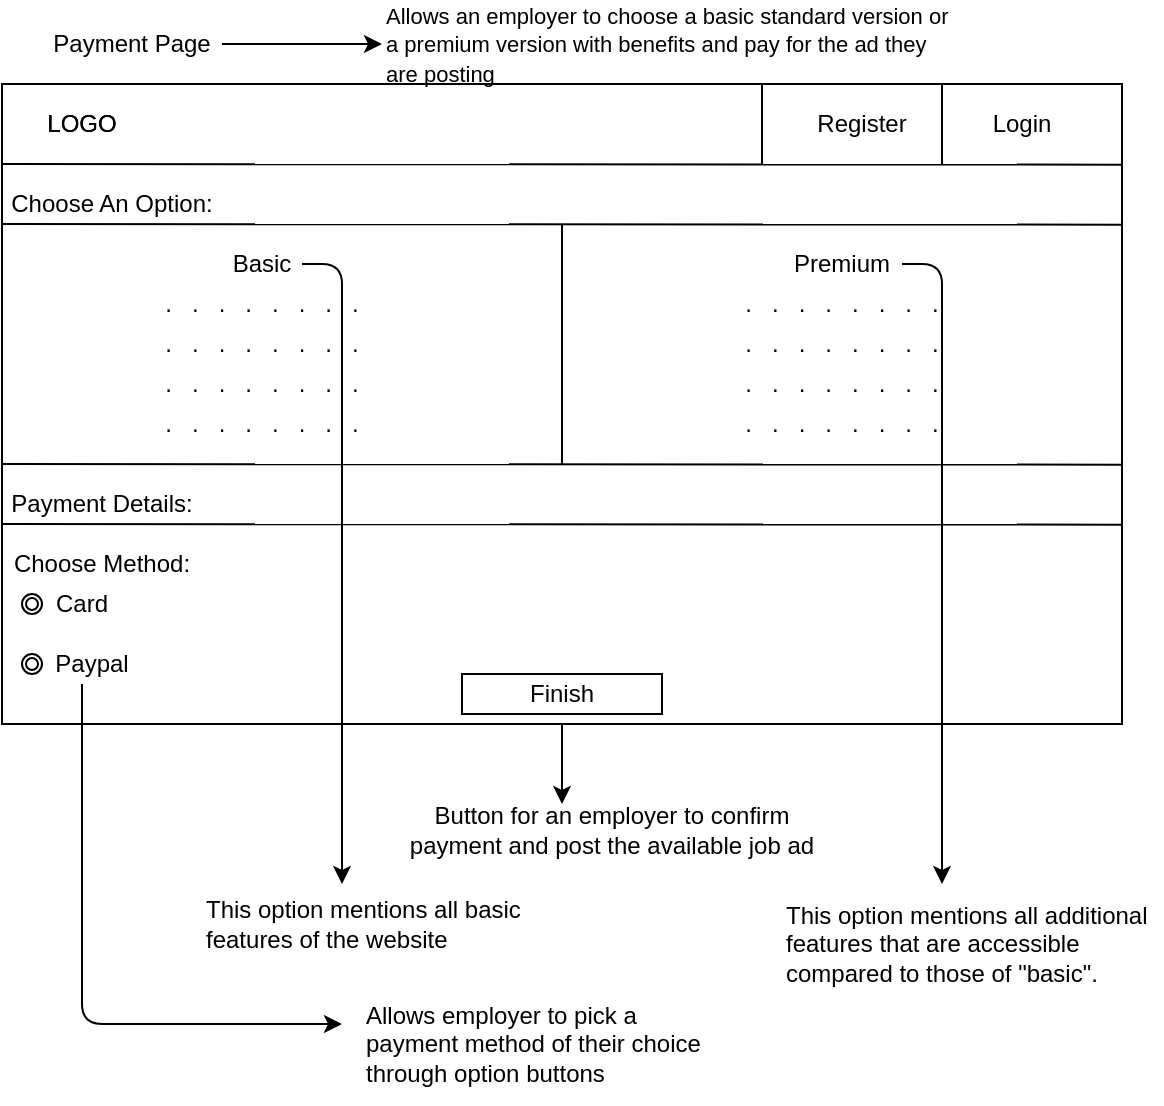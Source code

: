 <mxfile version="13.0.2" type="device"><diagram id="3V9UdxNwh1rzFDZtQjWN" name="Page-1"><mxGraphModel dx="1022" dy="1589" grid="0" gridSize="10" guides="1" tooltips="1" connect="1" arrows="1" fold="1" page="1" pageScale="1" pageWidth="827" pageHeight="1169" math="0" shadow="0"><root><mxCell id="0"/><mxCell id="1" parent="0"/><mxCell id="5WTob6irXs2WvF5uHMCh-1" value="" style="rounded=0;whiteSpace=wrap;html=1;" vertex="1" parent="1"><mxGeometry x="40" y="40" width="560" height="320" as="geometry"/></mxCell><mxCell id="5WTob6irXs2WvF5uHMCh-2" value="" style="endArrow=none;html=1;entryX=1;entryY=0.126;entryDx=0;entryDy=0;entryPerimeter=0;" edge="1" parent="1"><mxGeometry width="50" height="50" relative="1" as="geometry"><mxPoint x="40" y="80" as="sourcePoint"/><mxPoint x="600" y="80.32" as="targetPoint"/></mxGeometry></mxCell><mxCell id="5WTob6irXs2WvF5uHMCh-3" value="" style="endArrow=none;html=1;entryX=1;entryY=0.126;entryDx=0;entryDy=0;entryPerimeter=0;" edge="1" parent="1"><mxGeometry width="50" height="50" relative="1" as="geometry"><mxPoint x="40" y="110" as="sourcePoint"/><mxPoint x="600" y="110.32" as="targetPoint"/></mxGeometry></mxCell><mxCell id="5WTob6irXs2WvF5uHMCh-4" value="" style="endArrow=none;html=1;entryX=1;entryY=0.126;entryDx=0;entryDy=0;entryPerimeter=0;" edge="1" parent="1"><mxGeometry width="50" height="50" relative="1" as="geometry"><mxPoint x="40" y="260" as="sourcePoint"/><mxPoint x="600" y="260.32" as="targetPoint"/></mxGeometry></mxCell><mxCell id="5WTob6irXs2WvF5uHMCh-5" value="" style="endArrow=none;html=1;entryX=1;entryY=0.126;entryDx=0;entryDy=0;entryPerimeter=0;" edge="1" parent="1"><mxGeometry width="50" height="50" relative="1" as="geometry"><mxPoint x="40" y="230" as="sourcePoint"/><mxPoint x="600" y="230.32" as="targetPoint"/></mxGeometry></mxCell><mxCell id="5WTob6irXs2WvF5uHMCh-7" value="" style="endArrow=none;html=1;" edge="1" parent="1"><mxGeometry width="50" height="50" relative="1" as="geometry"><mxPoint x="320" y="230" as="sourcePoint"/><mxPoint x="320" y="110" as="targetPoint"/></mxGeometry></mxCell><mxCell id="5WTob6irXs2WvF5uHMCh-8" value="LOGO" style="text;html=1;strokeColor=none;fillColor=none;align=center;verticalAlign=middle;whiteSpace=wrap;rounded=0;" vertex="1" parent="1"><mxGeometry x="60" y="50" width="40" height="20" as="geometry"/></mxCell><mxCell id="5WTob6irXs2WvF5uHMCh-9" value="LOGO" style="text;html=1;strokeColor=none;fillColor=none;align=center;verticalAlign=middle;whiteSpace=wrap;rounded=0;" vertex="1" parent="1"><mxGeometry x="60" y="50" width="40" height="20" as="geometry"/></mxCell><mxCell id="5WTob6irXs2WvF5uHMCh-10" value="Register" style="text;html=1;strokeColor=none;fillColor=none;align=center;verticalAlign=middle;whiteSpace=wrap;rounded=0;" vertex="1" parent="1"><mxGeometry x="450" y="50" width="40" height="20" as="geometry"/></mxCell><mxCell id="5WTob6irXs2WvF5uHMCh-11" value="Login" style="text;html=1;strokeColor=none;fillColor=none;align=center;verticalAlign=middle;whiteSpace=wrap;rounded=0;" vertex="1" parent="1"><mxGeometry x="530" y="50" width="40" height="20" as="geometry"/></mxCell><mxCell id="5WTob6irXs2WvF5uHMCh-12" value="" style="endArrow=none;html=1;" edge="1" parent="1"><mxGeometry width="50" height="50" relative="1" as="geometry"><mxPoint x="420" y="80" as="sourcePoint"/><mxPoint x="420" y="40" as="targetPoint"/></mxGeometry></mxCell><mxCell id="5WTob6irXs2WvF5uHMCh-13" value="" style="endArrow=none;html=1;" edge="1" parent="1"><mxGeometry width="50" height="50" relative="1" as="geometry"><mxPoint x="510" y="80" as="sourcePoint"/><mxPoint x="510" y="40" as="targetPoint"/></mxGeometry></mxCell><mxCell id="5WTob6irXs2WvF5uHMCh-14" value="Choose An Option:" style="text;html=1;strokeColor=none;fillColor=none;align=center;verticalAlign=middle;whiteSpace=wrap;rounded=0;" vertex="1" parent="1"><mxGeometry x="40" y="90" width="110" height="20" as="geometry"/></mxCell><mxCell id="5WTob6irXs2WvF5uHMCh-15" value="Basic" style="text;html=1;strokeColor=none;fillColor=none;align=center;verticalAlign=middle;whiteSpace=wrap;rounded=0;" vertex="1" parent="1"><mxGeometry x="150" y="120" width="40" height="20" as="geometry"/></mxCell><mxCell id="5WTob6irXs2WvF5uHMCh-18" value="Premium" style="text;html=1;strokeColor=none;fillColor=none;align=center;verticalAlign=middle;whiteSpace=wrap;rounded=0;" vertex="1" parent="1"><mxGeometry x="440" y="120" width="40" height="20" as="geometry"/></mxCell><mxCell id="5WTob6irXs2WvF5uHMCh-19" value=".&amp;nbsp; &amp;nbsp;.&amp;nbsp; &amp;nbsp;.&amp;nbsp; &amp;nbsp;.&amp;nbsp; &amp;nbsp;.&amp;nbsp; &amp;nbsp;.&amp;nbsp; &amp;nbsp;.&amp;nbsp; &amp;nbsp;." style="text;html=1;strokeColor=none;fillColor=none;align=center;verticalAlign=middle;whiteSpace=wrap;rounded=0;" vertex="1" parent="1"><mxGeometry x="110" y="140" width="120" height="20" as="geometry"/></mxCell><mxCell id="5WTob6irXs2WvF5uHMCh-20" value=".&amp;nbsp; &amp;nbsp;.&amp;nbsp; &amp;nbsp;.&amp;nbsp; &amp;nbsp;.&amp;nbsp; &amp;nbsp;.&amp;nbsp; &amp;nbsp;.&amp;nbsp; &amp;nbsp;.&amp;nbsp; &amp;nbsp;." style="text;html=1;strokeColor=none;fillColor=none;align=center;verticalAlign=middle;whiteSpace=wrap;rounded=0;" vertex="1" parent="1"><mxGeometry x="110" y="160" width="120" height="20" as="geometry"/></mxCell><mxCell id="5WTob6irXs2WvF5uHMCh-21" value=".&amp;nbsp; &amp;nbsp;.&amp;nbsp; &amp;nbsp;.&amp;nbsp; &amp;nbsp;.&amp;nbsp; &amp;nbsp;.&amp;nbsp; &amp;nbsp;.&amp;nbsp; &amp;nbsp;.&amp;nbsp; &amp;nbsp;." style="text;html=1;strokeColor=none;fillColor=none;align=center;verticalAlign=middle;whiteSpace=wrap;rounded=0;" vertex="1" parent="1"><mxGeometry x="110" y="180" width="120" height="20" as="geometry"/></mxCell><mxCell id="5WTob6irXs2WvF5uHMCh-25" value=".&amp;nbsp; &amp;nbsp;.&amp;nbsp; &amp;nbsp;.&amp;nbsp; &amp;nbsp;.&amp;nbsp; &amp;nbsp;.&amp;nbsp; &amp;nbsp;.&amp;nbsp; &amp;nbsp;.&amp;nbsp; &amp;nbsp;." style="text;html=1;strokeColor=none;fillColor=none;align=center;verticalAlign=middle;whiteSpace=wrap;rounded=0;" vertex="1" parent="1"><mxGeometry x="110" y="200" width="120" height="20" as="geometry"/></mxCell><mxCell id="5WTob6irXs2WvF5uHMCh-32" value=".&amp;nbsp; &amp;nbsp;.&amp;nbsp; &amp;nbsp;.&amp;nbsp; &amp;nbsp;.&amp;nbsp; &amp;nbsp;.&amp;nbsp; &amp;nbsp;.&amp;nbsp; &amp;nbsp;.&amp;nbsp; &amp;nbsp;." style="text;html=1;strokeColor=none;fillColor=none;align=center;verticalAlign=middle;whiteSpace=wrap;rounded=0;" vertex="1" parent="1"><mxGeometry x="400" y="200" width="120" height="20" as="geometry"/></mxCell><mxCell id="5WTob6irXs2WvF5uHMCh-33" value=".&amp;nbsp; &amp;nbsp;.&amp;nbsp; &amp;nbsp;.&amp;nbsp; &amp;nbsp;.&amp;nbsp; &amp;nbsp;.&amp;nbsp; &amp;nbsp;.&amp;nbsp; &amp;nbsp;.&amp;nbsp; &amp;nbsp;." style="text;html=1;strokeColor=none;fillColor=none;align=center;verticalAlign=middle;whiteSpace=wrap;rounded=0;" vertex="1" parent="1"><mxGeometry x="400" y="180" width="120" height="20" as="geometry"/></mxCell><mxCell id="5WTob6irXs2WvF5uHMCh-34" value=".&amp;nbsp; &amp;nbsp;.&amp;nbsp; &amp;nbsp;.&amp;nbsp; &amp;nbsp;.&amp;nbsp; &amp;nbsp;.&amp;nbsp; &amp;nbsp;.&amp;nbsp; &amp;nbsp;.&amp;nbsp; &amp;nbsp;." style="text;html=1;strokeColor=none;fillColor=none;align=center;verticalAlign=middle;whiteSpace=wrap;rounded=0;" vertex="1" parent="1"><mxGeometry x="400" y="140" width="120" height="20" as="geometry"/></mxCell><mxCell id="5WTob6irXs2WvF5uHMCh-35" value=".&amp;nbsp; &amp;nbsp;.&amp;nbsp; &amp;nbsp;.&amp;nbsp; &amp;nbsp;.&amp;nbsp; &amp;nbsp;.&amp;nbsp; &amp;nbsp;.&amp;nbsp; &amp;nbsp;.&amp;nbsp; &amp;nbsp;." style="text;html=1;strokeColor=none;fillColor=none;align=center;verticalAlign=middle;whiteSpace=wrap;rounded=0;" vertex="1" parent="1"><mxGeometry x="400" y="160" width="120" height="20" as="geometry"/></mxCell><mxCell id="5WTob6irXs2WvF5uHMCh-37" value="Payment Details:" style="text;html=1;strokeColor=none;fillColor=none;align=center;verticalAlign=middle;whiteSpace=wrap;rounded=0;" vertex="1" parent="1"><mxGeometry x="40" y="240" width="100" height="20" as="geometry"/></mxCell><mxCell id="5WTob6irXs2WvF5uHMCh-38" value="Choose Method:" style="text;html=1;strokeColor=none;fillColor=none;align=center;verticalAlign=middle;whiteSpace=wrap;rounded=0;" vertex="1" parent="1"><mxGeometry x="40" y="270" width="100" height="20" as="geometry"/></mxCell><mxCell id="5WTob6irXs2WvF5uHMCh-39" value="Card" style="text;html=1;strokeColor=none;fillColor=none;align=center;verticalAlign=middle;whiteSpace=wrap;rounded=0;" vertex="1" parent="1"><mxGeometry x="60" y="290" width="40" height="20" as="geometry"/></mxCell><mxCell id="5WTob6irXs2WvF5uHMCh-40" value="Paypal" style="text;html=1;strokeColor=none;fillColor=none;align=center;verticalAlign=middle;whiteSpace=wrap;rounded=0;" vertex="1" parent="1"><mxGeometry x="60" y="320" width="50" height="20" as="geometry"/></mxCell><mxCell id="5WTob6irXs2WvF5uHMCh-44" value="" style="ellipse;shape=doubleEllipse;whiteSpace=wrap;html=1;aspect=fixed;" vertex="1" parent="1"><mxGeometry x="50" y="295" width="10" height="10" as="geometry"/></mxCell><mxCell id="5WTob6irXs2WvF5uHMCh-45" value="" style="ellipse;shape=doubleEllipse;whiteSpace=wrap;html=1;aspect=fixed;" vertex="1" parent="1"><mxGeometry x="50" y="325" width="10" height="10" as="geometry"/></mxCell><mxCell id="5WTob6irXs2WvF5uHMCh-49" value="" style="rounded=0;whiteSpace=wrap;html=1;" vertex="1" parent="1"><mxGeometry x="270" y="335" width="100" height="20" as="geometry"/></mxCell><mxCell id="5WTob6irXs2WvF5uHMCh-50" value="Finish" style="text;html=1;strokeColor=none;fillColor=none;align=center;verticalAlign=middle;whiteSpace=wrap;rounded=0;" vertex="1" parent="1"><mxGeometry x="300" y="335" width="40" height="20" as="geometry"/></mxCell><mxCell id="5WTob6irXs2WvF5uHMCh-52" value="Payment Page" style="text;html=1;strokeColor=none;fillColor=none;align=center;verticalAlign=middle;whiteSpace=wrap;rounded=0;" vertex="1" parent="1"><mxGeometry x="50" y="10" width="110" height="20" as="geometry"/></mxCell><mxCell id="5WTob6irXs2WvF5uHMCh-53" value="&lt;font style=&quot;font-size: 11px&quot;&gt;Allows an employer to choose a basic standard version or a premium version with benefits and&amp;nbsp;&lt;/font&gt;&lt;span style=&quot;font-size: 11px&quot;&gt;pay for the ad they are posting&lt;/span&gt;" style="text;html=1;strokeColor=none;fillColor=none;align=left;verticalAlign=middle;whiteSpace=wrap;rounded=0;" vertex="1" parent="1"><mxGeometry x="230" y="10" width="290" height="20" as="geometry"/></mxCell><mxCell id="5WTob6irXs2WvF5uHMCh-54" value="" style="endArrow=classic;html=1;entryX=0;entryY=0.5;entryDx=0;entryDy=0;" edge="1" parent="1" target="5WTob6irXs2WvF5uHMCh-53"><mxGeometry width="50" height="50" relative="1" as="geometry"><mxPoint x="150" y="20" as="sourcePoint"/><mxPoint x="200" y="-30" as="targetPoint"/></mxGeometry></mxCell><mxCell id="5WTob6irXs2WvF5uHMCh-56" value="" style="endArrow=classic;html=1;" edge="1" parent="1"><mxGeometry width="50" height="50" relative="1" as="geometry"><mxPoint x="190" y="130" as="sourcePoint"/><mxPoint x="210" y="440" as="targetPoint"/><Array as="points"><mxPoint x="210" y="130"/></Array></mxGeometry></mxCell><mxCell id="5WTob6irXs2WvF5uHMCh-57" value="" style="endArrow=classic;html=1;" edge="1" parent="1"><mxGeometry width="50" height="50" relative="1" as="geometry"><mxPoint x="490" y="130" as="sourcePoint"/><mxPoint x="510" y="440" as="targetPoint"/><Array as="points"><mxPoint x="510" y="130"/></Array></mxGeometry></mxCell><mxCell id="5WTob6irXs2WvF5uHMCh-58" value="This option mentions all basic features of the website" style="text;html=1;strokeColor=none;fillColor=none;align=left;verticalAlign=middle;whiteSpace=wrap;rounded=0;" vertex="1" parent="1"><mxGeometry x="140" y="445" width="160" height="30" as="geometry"/></mxCell><mxCell id="5WTob6irXs2WvF5uHMCh-60" value="This option mentions all additional features that are accessible compared to those of &quot;basic&quot;.&amp;nbsp;" style="text;html=1;strokeColor=none;fillColor=none;align=left;verticalAlign=middle;whiteSpace=wrap;rounded=0;" vertex="1" parent="1"><mxGeometry x="430" y="445" width="190" height="50" as="geometry"/></mxCell><mxCell id="5WTob6irXs2WvF5uHMCh-61" value="" style="endArrow=classic;html=1;" edge="1" parent="1"><mxGeometry width="50" height="50" relative="1" as="geometry"><mxPoint x="80" y="340" as="sourcePoint"/><mxPoint x="210" y="510" as="targetPoint"/><Array as="points"><mxPoint x="80" y="510"/></Array></mxGeometry></mxCell><mxCell id="5WTob6irXs2WvF5uHMCh-62" value="Allows employer to pick a payment method of their choice through option buttons" style="text;html=1;strokeColor=none;fillColor=none;align=left;verticalAlign=middle;whiteSpace=wrap;rounded=0;" vertex="1" parent="1"><mxGeometry x="220" y="490" width="170" height="60" as="geometry"/></mxCell><mxCell id="5WTob6irXs2WvF5uHMCh-63" value="" style="endArrow=classic;html=1;" edge="1" parent="1"><mxGeometry width="50" height="50" relative="1" as="geometry"><mxPoint x="320" y="360" as="sourcePoint"/><mxPoint x="320" y="400" as="targetPoint"/></mxGeometry></mxCell><mxCell id="5WTob6irXs2WvF5uHMCh-64" value="Button for an employer to confirm payment and post the available job ad" style="text;html=1;strokeColor=none;fillColor=none;align=center;verticalAlign=middle;whiteSpace=wrap;rounded=0;" vertex="1" parent="1"><mxGeometry x="240" y="405" width="210" height="15" as="geometry"/></mxCell></root></mxGraphModel></diagram></mxfile>
